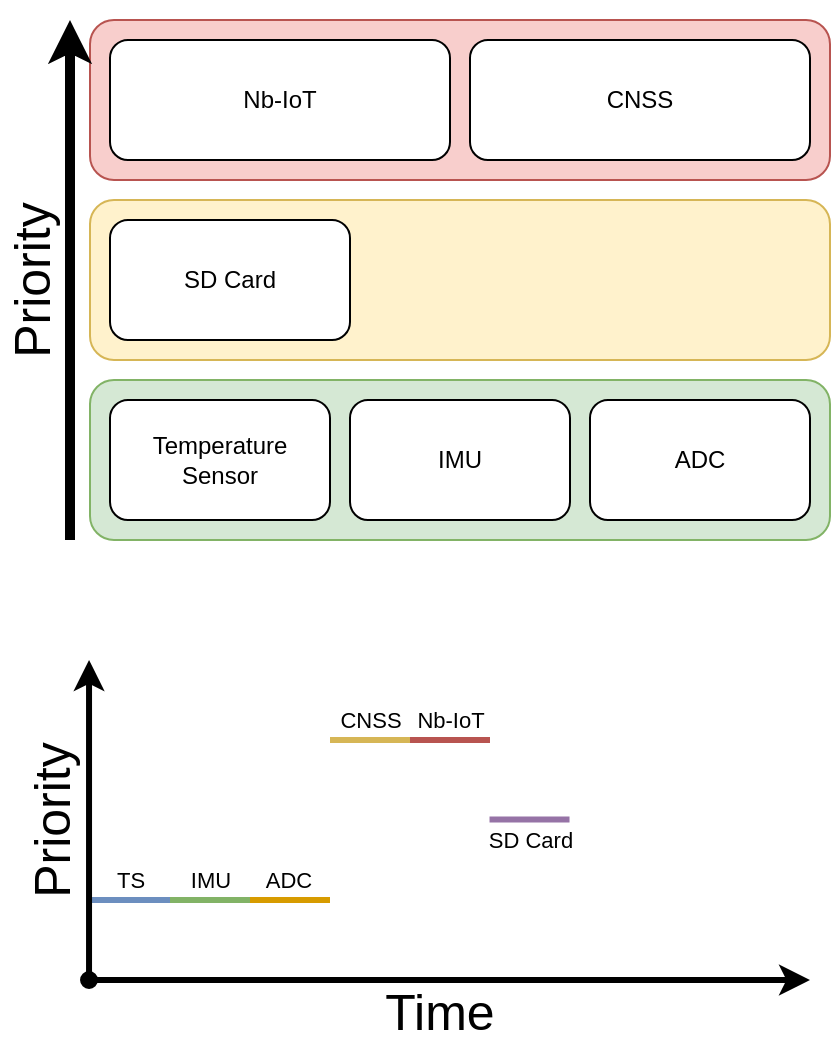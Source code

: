 <mxfile version="26.2.2">
  <diagram name="Page-1" id="3ye4_4lEzfIcDmSf9lhm">
    <mxGraphModel dx="623" dy="362" grid="1" gridSize="10" guides="1" tooltips="1" connect="1" arrows="1" fold="1" page="1" pageScale="1" pageWidth="850" pageHeight="1100" math="0" shadow="0">
      <root>
        <mxCell id="0" />
        <mxCell id="1" parent="0" />
        <mxCell id="zcUjByOGi5OFvgSge4VL-14" value="" style="rounded=1;whiteSpace=wrap;html=1;fillColor=#fff2cc;strokeColor=#d6b656;" parent="1" vertex="1">
          <mxGeometry x="200" y="290" width="370" height="80" as="geometry" />
        </mxCell>
        <mxCell id="zcUjByOGi5OFvgSge4VL-1" value="" style="rounded=1;whiteSpace=wrap;html=1;fillColor=#f8cecc;strokeColor=#b85450;" parent="1" vertex="1">
          <mxGeometry x="200" y="200" width="370" height="80" as="geometry" />
        </mxCell>
        <mxCell id="zcUjByOGi5OFvgSge4VL-2" value="" style="rounded=1;whiteSpace=wrap;html=1;fillColor=#d5e8d4;strokeColor=#82b366;" parent="1" vertex="1">
          <mxGeometry x="200" y="380" width="370" height="80" as="geometry" />
        </mxCell>
        <mxCell id="zcUjByOGi5OFvgSge4VL-3" value="Nb-IoT" style="rounded=1;whiteSpace=wrap;html=1;" parent="1" vertex="1">
          <mxGeometry x="210" y="210" width="170" height="60" as="geometry" />
        </mxCell>
        <mxCell id="zcUjByOGi5OFvgSge4VL-4" value="Temperature Sensor" style="rounded=1;whiteSpace=wrap;html=1;" parent="1" vertex="1">
          <mxGeometry x="210" y="390" width="110" height="60" as="geometry" />
        </mxCell>
        <mxCell id="zcUjByOGi5OFvgSge4VL-11" value="IMU" style="rounded=1;whiteSpace=wrap;html=1;" parent="1" vertex="1">
          <mxGeometry x="330" y="390" width="110" height="60" as="geometry" />
        </mxCell>
        <mxCell id="zcUjByOGi5OFvgSge4VL-12" value="ADC" style="rounded=1;whiteSpace=wrap;html=1;" parent="1" vertex="1">
          <mxGeometry x="450" y="390" width="110" height="60" as="geometry" />
        </mxCell>
        <mxCell id="zcUjByOGi5OFvgSge4VL-15" value="SD Card" style="rounded=1;whiteSpace=wrap;html=1;" parent="1" vertex="1">
          <mxGeometry x="210" y="300" width="120" height="60" as="geometry" />
        </mxCell>
        <mxCell id="zcUjByOGi5OFvgSge4VL-22" value="CNSS" style="rounded=1;whiteSpace=wrap;html=1;" parent="1" vertex="1">
          <mxGeometry x="390" y="210" width="170" height="60" as="geometry" />
        </mxCell>
        <mxCell id="zcUjByOGi5OFvgSge4VL-23" value="" style="endArrow=classic;html=1;rounded=0;strokeWidth=5;" parent="1" edge="1">
          <mxGeometry width="50" height="50" relative="1" as="geometry">
            <mxPoint x="190" y="460" as="sourcePoint" />
            <mxPoint x="190" y="200" as="targetPoint" />
          </mxGeometry>
        </mxCell>
        <mxCell id="zcUjByOGi5OFvgSge4VL-24" value="&lt;font style=&quot;font-size: 25px;&quot;&gt;Priority&lt;/font&gt;" style="text;html=1;align=center;verticalAlign=middle;whiteSpace=wrap;rounded=0;rotation=-90;" parent="1" vertex="1">
          <mxGeometry x="120" y="315" width="100" height="30" as="geometry" />
        </mxCell>
        <mxCell id="JeEflVYp5Q5mBKZCHifk-18" value="" style="group" vertex="1" connectable="0" parent="1">
          <mxGeometry x="165" y="520" width="395" height="190" as="geometry" />
        </mxCell>
        <mxCell id="JeEflVYp5Q5mBKZCHifk-3" value="" style="endArrow=none;html=1;rounded=0;fillColor=#dae8fc;strokeColor=#6c8ebf;strokeWidth=3;" edge="1" parent="JeEflVYp5Q5mBKZCHifk-18">
          <mxGeometry width="50" height="50" relative="1" as="geometry">
            <mxPoint x="35" y="120" as="sourcePoint" />
            <mxPoint x="75" y="120" as="targetPoint" />
          </mxGeometry>
        </mxCell>
        <mxCell id="JeEflVYp5Q5mBKZCHifk-11" value="TS" style="edgeLabel;html=1;align=center;verticalAlign=middle;resizable=0;points=[];" vertex="1" connectable="0" parent="JeEflVYp5Q5mBKZCHifk-3">
          <mxGeometry x="0.112" y="2" relative="1" as="geometry">
            <mxPoint x="-2" y="-8" as="offset" />
          </mxGeometry>
        </mxCell>
        <mxCell id="JeEflVYp5Q5mBKZCHifk-4" value="" style="group" vertex="1" connectable="0" parent="JeEflVYp5Q5mBKZCHifk-18">
          <mxGeometry x="34.52" width="360.48" height="160" as="geometry" />
        </mxCell>
        <mxCell id="JeEflVYp5Q5mBKZCHifk-1" value="" style="endArrow=classic;html=1;rounded=0;strokeWidth=3;startArrow=oval;startFill=1;" edge="1" parent="JeEflVYp5Q5mBKZCHifk-4">
          <mxGeometry width="50" height="50" relative="1" as="geometry">
            <mxPoint y="160" as="sourcePoint" />
            <mxPoint as="targetPoint" />
          </mxGeometry>
        </mxCell>
        <mxCell id="JeEflVYp5Q5mBKZCHifk-2" value="" style="endArrow=classic;html=1;rounded=0;strokeWidth=3;" edge="1" parent="JeEflVYp5Q5mBKZCHifk-4">
          <mxGeometry width="50" height="50" relative="1" as="geometry">
            <mxPoint x="0.48" y="160" as="sourcePoint" />
            <mxPoint x="360.48" y="160" as="targetPoint" />
          </mxGeometry>
        </mxCell>
        <mxCell id="JeEflVYp5Q5mBKZCHifk-6" value="" style="endArrow=none;html=1;rounded=0;fillColor=#d5e8d4;strokeColor=#82b366;strokeWidth=3;" edge="1" parent="JeEflVYp5Q5mBKZCHifk-4">
          <mxGeometry width="50" height="50" relative="1" as="geometry">
            <mxPoint x="40.48" y="120" as="sourcePoint" />
            <mxPoint x="80.48" y="120" as="targetPoint" />
          </mxGeometry>
        </mxCell>
        <mxCell id="JeEflVYp5Q5mBKZCHifk-12" value="IMU" style="edgeLabel;html=1;align=center;verticalAlign=middle;resizable=0;points=[];" vertex="1" connectable="0" parent="JeEflVYp5Q5mBKZCHifk-6">
          <mxGeometry x="-0.031" relative="1" as="geometry">
            <mxPoint y="-10" as="offset" />
          </mxGeometry>
        </mxCell>
        <mxCell id="JeEflVYp5Q5mBKZCHifk-7" value="" style="endArrow=none;html=1;rounded=0;fillColor=#ffe6cc;strokeColor=#d79b00;strokeWidth=3;" edge="1" parent="JeEflVYp5Q5mBKZCHifk-4">
          <mxGeometry width="50" height="50" relative="1" as="geometry">
            <mxPoint x="80.48" y="120" as="sourcePoint" />
            <mxPoint x="120.48" y="120" as="targetPoint" />
          </mxGeometry>
        </mxCell>
        <mxCell id="JeEflVYp5Q5mBKZCHifk-13" value="ADC" style="edgeLabel;html=1;align=center;verticalAlign=middle;resizable=0;points=[];" vertex="1" connectable="0" parent="JeEflVYp5Q5mBKZCHifk-7">
          <mxGeometry x="-0.055" relative="1" as="geometry">
            <mxPoint y="-10" as="offset" />
          </mxGeometry>
        </mxCell>
        <mxCell id="JeEflVYp5Q5mBKZCHifk-8" value="" style="endArrow=none;html=1;rounded=0;fillColor=#f8cecc;strokeColor=#b85450;strokeWidth=3;" edge="1" parent="JeEflVYp5Q5mBKZCHifk-4">
          <mxGeometry width="50" height="50" relative="1" as="geometry">
            <mxPoint x="160.48" y="40" as="sourcePoint" />
            <mxPoint x="200.48" y="40" as="targetPoint" />
          </mxGeometry>
        </mxCell>
        <mxCell id="JeEflVYp5Q5mBKZCHifk-15" value="Nb-IoT" style="edgeLabel;html=1;align=center;verticalAlign=middle;resizable=0;points=[];" vertex="1" connectable="0" parent="JeEflVYp5Q5mBKZCHifk-8">
          <mxGeometry x="0.136" y="1" relative="1" as="geometry">
            <mxPoint x="-3" y="-9" as="offset" />
          </mxGeometry>
        </mxCell>
        <mxCell id="JeEflVYp5Q5mBKZCHifk-9" value="" style="endArrow=none;html=1;rounded=0;fillColor=#e1d5e7;strokeColor=#9673a6;strokeWidth=3;" edge="1" parent="JeEflVYp5Q5mBKZCHifk-4">
          <mxGeometry width="50" height="50" relative="1" as="geometry">
            <mxPoint x="200.24" y="79.76" as="sourcePoint" />
            <mxPoint x="240.24" y="79.76" as="targetPoint" />
          </mxGeometry>
        </mxCell>
        <mxCell id="JeEflVYp5Q5mBKZCHifk-14" value="SD Card" style="edgeLabel;html=1;align=center;verticalAlign=middle;resizable=0;points=[];" vertex="1" connectable="0" parent="JeEflVYp5Q5mBKZCHifk-9">
          <mxGeometry x="0.005" y="3" relative="1" as="geometry">
            <mxPoint y="13" as="offset" />
          </mxGeometry>
        </mxCell>
        <mxCell id="JeEflVYp5Q5mBKZCHifk-16" value="" style="endArrow=none;html=1;rounded=0;fillColor=#fff2cc;strokeColor=#d6b656;strokeWidth=3;" edge="1" parent="JeEflVYp5Q5mBKZCHifk-4">
          <mxGeometry width="50" height="50" relative="1" as="geometry">
            <mxPoint x="120.48" y="40" as="sourcePoint" />
            <mxPoint x="160.48" y="40" as="targetPoint" />
          </mxGeometry>
        </mxCell>
        <mxCell id="JeEflVYp5Q5mBKZCHifk-17" value="CNSS" style="edgeLabel;html=1;align=center;verticalAlign=middle;resizable=0;points=[];" vertex="1" connectable="0" parent="JeEflVYp5Q5mBKZCHifk-16">
          <mxGeometry x="0.136" y="1" relative="1" as="geometry">
            <mxPoint x="-3" y="-9" as="offset" />
          </mxGeometry>
        </mxCell>
        <mxCell id="JeEflVYp5Q5mBKZCHifk-5" value="&lt;font style=&quot;font-size: 25px;&quot;&gt;Priority&lt;/font&gt;" style="text;html=1;align=center;verticalAlign=middle;whiteSpace=wrap;rounded=0;rotation=-90;" vertex="1" parent="JeEflVYp5Q5mBKZCHifk-18">
          <mxGeometry x="-35" y="65" width="100" height="30" as="geometry" />
        </mxCell>
        <mxCell id="JeEflVYp5Q5mBKZCHifk-10" value="&lt;font style=&quot;font-size: 25px;&quot;&gt;Time&lt;/font&gt;" style="text;html=1;align=center;verticalAlign=middle;whiteSpace=wrap;rounded=0;rotation=0;" vertex="1" parent="JeEflVYp5Q5mBKZCHifk-18">
          <mxGeometry x="160" y="160" width="100" height="30" as="geometry" />
        </mxCell>
      </root>
    </mxGraphModel>
  </diagram>
</mxfile>
